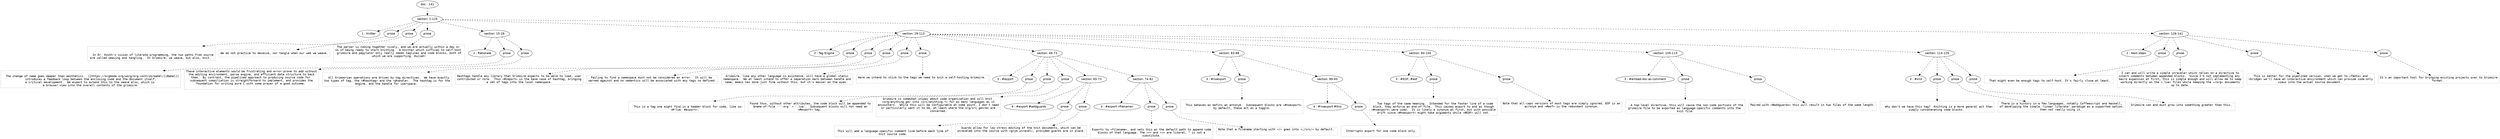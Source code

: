 digraph hierarchy {

node [fontname=Helvetica]
edge [style=dashed]

doc_0 [label="doc - 141"]


doc_0 -> { section_1}
{rank=same; section_1}

section_1 [label="section: 1-125"]


section_1 -> { header_2 prose_3 prose_4 prose_5 section_6 section_7 section_8}
{rank=same; header_2 prose_3 prose_4 prose_5 section_6 section_7 section_8}

header_2 [label="1 : Knitter"]

prose_3 [label="prose"]

prose_4 [label="prose"]

prose_5 [label="prose"]

section_6 [label="section: 15-28"]

section_7 [label="section: 29-113"]

section_8 [label="section: 126-141"]


prose_3 -> leaf_9
leaf_9  [color=Gray,shape=rectangle,fontname=Inconsolata,label="

  In Dr. Knuth's vision of literate programming, the two paths from source
are called weaving and tangling.  In Grimoire, we weave, but also, knit. 
"]
prose_4 -> leaf_10
leaf_10  [color=Gray,shape=rectangle,fontname=Inconsolata,label="We do not practice to deceive, nor tangle when our web we weave.
"]
prose_5 -> leaf_11
leaf_11  [color=Gray,shape=rectangle,fontname=Inconsolata,label="The parser is coming together nicely, and we are actually within a day or 
so of being ready to start knitting.  A knitter which suffices to self-host 
grimoire and pegylator only really needs taglines and code blocks, both of
which we are supporting. Huzzah!

"]
section_6 -> { header_12 prose_13 prose_14}
{rank=same; header_12 prose_13 prose_14}

header_12 [label="2 : Rationale"]

prose_13 [label="prose"]

prose_14 [label="prose"]


prose_13 -> leaf_15
leaf_15  [color=Gray,shape=rectangle,fontname=Inconsolata,label="
  The change of name goes deeper than aesthetics.  [[https://orgmode.org/worg/org-contrib/babel/][Babel]]
introduces a feedback loop between the enclosing code and the document itself,
a critical development.  We expect to extend this to the weave also, which is 
a browser view into the overall contents of the grimoire.
"]
prose_14 -> leaf_16
leaf_16  [color=Gray,shape=rectangle,fontname=Inconsolata,label="These interactive elements would be frustrating and error-prone to add without
the editing environment, parse engine, and efficient data structure to back
them.  By contrast, the pipelined approach to producing source code for 
subsequent compiliation is straightforward to implement, and provides the
foundation for writing pure C with some prayer of a good outcome. 

"]
section_7 -> { header_17 prose_18 prose_19 prose_20 prose_21 prose_22 section_23 section_24 section_25 section_26 section_27}
{rank=same; header_17 prose_18 prose_19 prose_20 prose_21 prose_22 section_23 section_24 section_25 section_26 section_27}

header_17 [label="2 : Tag Engine"]

prose_18 [label="prose"]

prose_19 [label="prose"]

prose_20 [label="prose"]

prose_21 [label="prose"]

prose_22 [label="prose"]

section_23 [label="section: 49-73"]

section_24 [label="section: 83-88"]

section_25 [label="section: 94-104"]

section_26 [label="section: 105-113"]

section_27 [label="section: 114-125"]


prose_18 -> leaf_28
leaf_28  [color=Gray,shape=rectangle,fontname=Inconsolata,label="
  All Grimmorian operations are driven by tag directives.  We have exactly
two types of tag, the =#hashtag= and the =@handle=.  The hashtag is for the
engine, and the handle for userspace. 
"]
prose_19 -> leaf_29
leaf_29  [color=Gray,shape=rectangle,fontname=Inconsolata,label="Hashtags handle any library that Grimoire expects to be able to load, user
contributed or core.  Thus =#import= is the base case of hashtag, bringing
a set of tags into the local namespace.
"]
prose_20 -> leaf_30
leaf_30  [color=Gray,shape=rectangle,fontname=Inconsolata,label="Failing to find a namespace must not be considered an error.  It will be 
warned against and no semantics will be associated with any tags so defined.
"]
prose_21 -> leaf_31
leaf_31  [color=Gray,shape=rectangle,fontname=Inconsolata,label="Grimoire, like any other language in existence, will have a global static
namespace.  We at least intend to offer a separation mark between handle and
name; emacs has done just fine without this, but it's easier on the eyes. 
"]
prose_22 -> leaf_32
leaf_32  [color=Gray,shape=rectangle,fontname=Inconsolata,label="Here we intend to stick to the tags we need to knit a self-hosting Grimoire. 

"]
section_23 -> { header_33 prose_34 prose_35 prose_36 section_37 section_38}
{rank=same; header_33 prose_34 prose_35 prose_36 section_37 section_38}

header_33 [label="3 : #export"]

prose_34 [label="prose"]

prose_35 [label="prose"]

prose_36 [label="prose"]

section_37 [label="section: 65-73"]

section_38 [label="section: 74-82"]


prose_34 -> leaf_39
leaf_39  [color=Gray,shape=rectangle,fontname=Inconsolata,label="
  This is a tag one might find in a header block for code, like so:
=#!lua  #export=.  
"]
prose_35 -> leaf_40
leaf_40  [color=Gray,shape=rectangle,fontname=Inconsolata,label="Found thus, without other attributes, the code block will be appended to
$name-of-file - '.org' + '.lua'.  Subsequent blocks will not need an
=#export= tag. 
"]
prose_36 -> leaf_41
leaf_41  [color=Gray,shape=rectangle,fontname=Inconsolata,label="Grimoire is somewhat snippy about code organization and will knit 
=org/anything.gm= into =src/anything.*= for as many languages as it
encounters.  While this will be configurable at some point, I don't need
or particularly want it to be, at least where the org/src genres are
concerned.

"]
section_37 -> { header_42 prose_43 prose_44}
{rank=same; header_42 prose_43 prose_44}

header_42 [label="4 : #export #addguards"]

prose_43 [label="prose"]

prose_44 [label="prose"]


prose_43 -> leaf_45
leaf_45  [color=Gray,shape=rectangle,fontname=Inconsolata,label="
 This will add a language-specific comment line before each line of 
knit source code.
"]
prose_44 -> leaf_46
leaf_46  [color=Gray,shape=rectangle,fontname=Inconsolata,label="Guards allow for low-stress editing of the knit documents, which can be
unraveled into the source with =grym unravel=, provided guards are in place.

"]
section_38 -> { header_47 prose_48 prose_49}
{rank=same; header_47 prose_48 prose_49}

header_47 [label="4 : #export «filename»"]

prose_48 [label="prose"]

prose_49 [label="prose"]


prose_48 -> leaf_50
leaf_50  [color=Gray,shape=rectangle,fontname=Inconsolata,label="
Exports to =filename=, and sets this as the default path to append code
blocks of that language. The =«= and =»= are literal, \" is not a
substitute.
"]
prose_49 -> leaf_51
leaf_51  [color=Gray,shape=rectangle,fontname=Inconsolata,label="Note that a filename starting with =/= goes into =…/src/= by default. 

"]
section_24 -> { header_52 prose_53 section_54}
{rank=same; header_52 prose_53 section_54}

header_52 [label="3 : #noexport"]

prose_53 [label="prose"]

section_54 [label="section: 89-93"]


prose_53 -> leaf_55
leaf_55  [color=Gray,shape=rectangle,fontname=Inconsolata,label="
  This behaves as befits an antonym.  Subsequent blocks are =#noexport=
by default, these act as a toggle.

"]
section_54 -> { header_56 prose_57}
{rank=same; header_56 prose_57}

header_56 [label="4 : #noexport #this"]

prose_57 [label="prose"]


prose_57 -> leaf_58
leaf_58  [color=Gray,shape=rectangle,fontname=Inconsolata,label="
  Interrupts export for one code block only. 

"]
section_25 -> { header_59 prose_60 prose_61}
{rank=same; header_59 prose_60 prose_61}

header_59 [label="3 : #EOF, #eof"]

prose_60 [label="prose"]

prose_61 [label="prose"]


prose_60 -> leaf_62
leaf_62  [color=Gray,shape=rectangle,fontname=Inconsolata,label="
  Two tags of the same meaning.  Intended for the footer line of a code
block, they enforce an end-of-file.  This causes export to end as though
=#noexport= were used.  It is likely a synonym at first, but with possible
drift since =#noexport= might take arguments while =#EOF= will not.
"]
prose_61 -> leaf_63
leaf_63  [color=Gray,shape=rectangle,fontname=Inconsolata,label="Note that all-caps versions of most tags are simply ignored, EOF is an
acronym and =#eof= is the redundant synonym.

"]
section_26 -> { header_64 prose_65 prose_66}
{rank=same; header_64 prose_65 prose_66}

header_64 [label="3 : #embed-doc-as-comment"]

prose_65 [label="prose"]

prose_66 [label="prose"]


prose_65 -> leaf_67
leaf_67  [color=Gray,shape=rectangle,fontname=Inconsolata,label="
  A top-level directive, this will cause the non-code portions of the
grimoire file to be exported as language-specific comments into the 
knit file.
"]
prose_66 -> leaf_68
leaf_68  [color=Gray,shape=rectangle,fontname=Inconsolata,label="Paired with =#addguards= this will result in two files of the same length.

"]
section_27 -> { header_69 prose_70 prose_71 prose_72}
{rank=same; header_69 prose_70 prose_71 prose_72}

header_69 [label="3 : #knit"]

prose_70 [label="prose"]

prose_71 [label="prose"]

prose_72 [label="prose"]


prose_70 -> leaf_73
leaf_73  [color=Gray,shape=rectangle,fontname=Inconsolata,label="
  Why don't we have this tag?  Knitting is a more general act than
simply concatenating code blocks. 
"]
prose_71 -> leaf_74
leaf_74  [color=Gray,shape=rectangle,fontname=Inconsolata,label="There is a history in a few languages, notably Coffeescript and Haskell,
of developing the simple 'linear literate' paradigm as a supported option,
then not really using it. 
"]
prose_72 -> leaf_75
leaf_75  [color=Gray,shape=rectangle,fontname=Inconsolata,label="Grimoire can and must grow into something greater than this. 

"]
section_8 -> { header_76 prose_77 prose_78 prose_79 prose_80}
{rank=same; header_76 prose_77 prose_78 prose_79 prose_80}

header_76 [label="2 : Next steps"]

prose_77 [label="prose"]

prose_78 [label="prose"]

prose_79 [label="prose"]

prose_80 [label="prose"]


prose_77 -> leaf_81
leaf_81  [color=Gray,shape=rectangle,fontname=Inconsolata,label="
  That might even be enough tags to self-host. It's fairly close at least. 
"]
prose_78 -> leaf_82
leaf_82  [color=Gray,shape=rectangle,fontname=Inconsolata,label="I can and will write a simple unraveler which relies on a directive to
insert comments between appended blocks.  Since I'm not implementing any 
macro expansion at first, this is simple enough and will allow me to keep
working directly on the =.lua= files while keeping the =/org= documents
up to date.
"]
prose_79 -> leaf_83
leaf_83  [color=Gray,shape=rectangle,fontname=Inconsolata,label="This is better for the pipelined version, when we get to =femto= and
=bridge= we'll have an interactive environment which can provide code-only
views into the actual source document. 
"]
prose_80 -> leaf_84
leaf_84  [color=Gray,shape=rectangle,fontname=Inconsolata,label="It's an important tool for bringing existing projects over to Grimoire
format. "]

}
